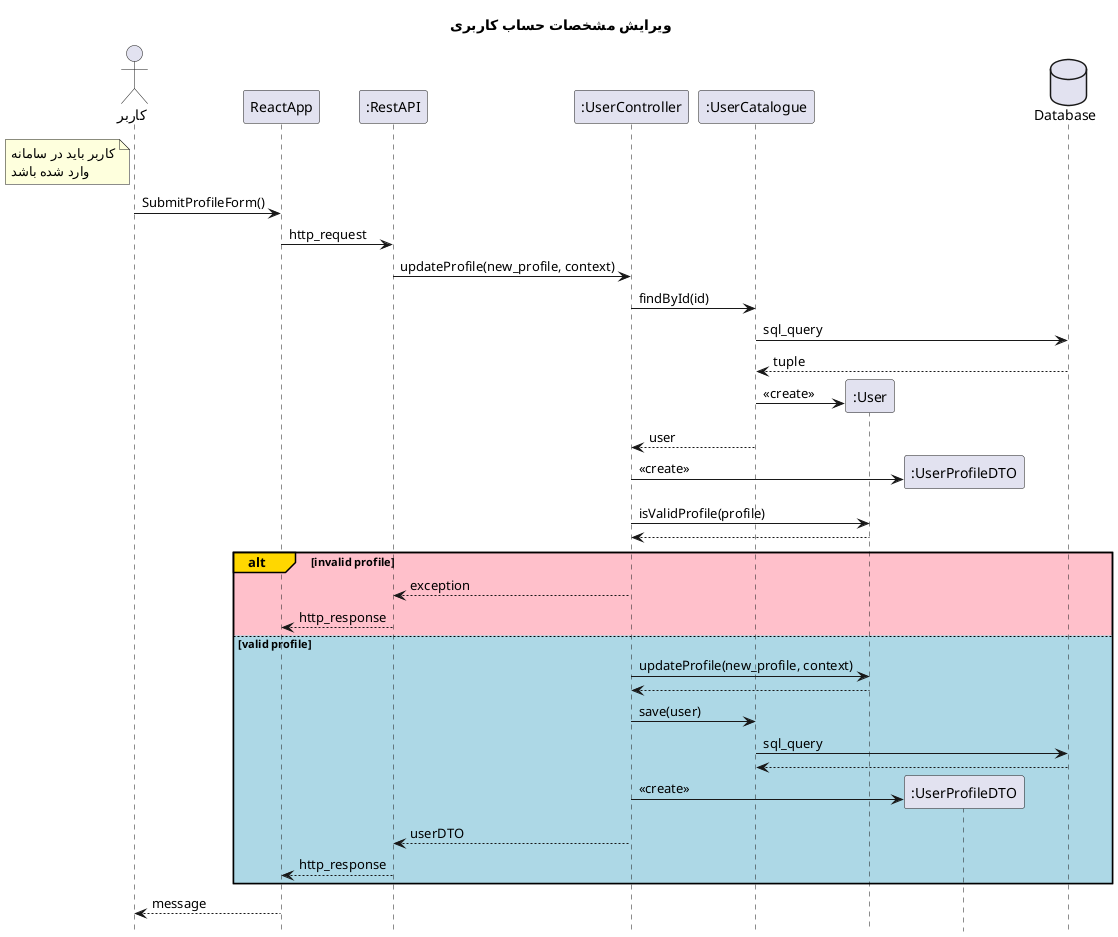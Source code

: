 @startuml updateProfile
hide footbox
title "ویرایش مشخصات حساب کاربری"
actor       کاربر as user
participant ReactApp
participant ":RestAPI" as RestAPI
participant ":UserController" as UserController
participant ":UserCatalogue" as UserCatalogue
participant ":User" as User
participant ":UserProfileDTO" as UserProfileDTO
database Database
note left of user
    کاربر باید در سامانه
    وارد شده باشد
end note

user -> ReactApp: SubmitProfileForm()
ReactApp -> RestAPI: http_request
RestAPI -> UserController : updateProfile(new_profile, context)
UserController -> UserCatalogue: findById(id)
UserCatalogue -> Database: sql_query
return tuple
UserCatalogue -> User **: <<create>>
UserCatalogue --> UserController: user

UserController -> UserProfileDTO **: <<create>>
UserController -> User: isValidProfile(profile)
return

alt#Gold #Pink invalid profile

    UserController --> RestAPI: exception
    RestAPI --> ReactApp: http_response

else #LightBlue valid profile

    UserController -> User: updateProfile(new_profile, context)
    return
    UserController -> UserCatalogue: save(user)
    UserCatalogue -> Database: sql_query
    return
    UserController -> UserProfileDTO **: <<create>>
    UserController --> RestAPI: userDTO
    RestAPI --> ReactApp: http_response
end

ReactApp --> user: message
@enduml